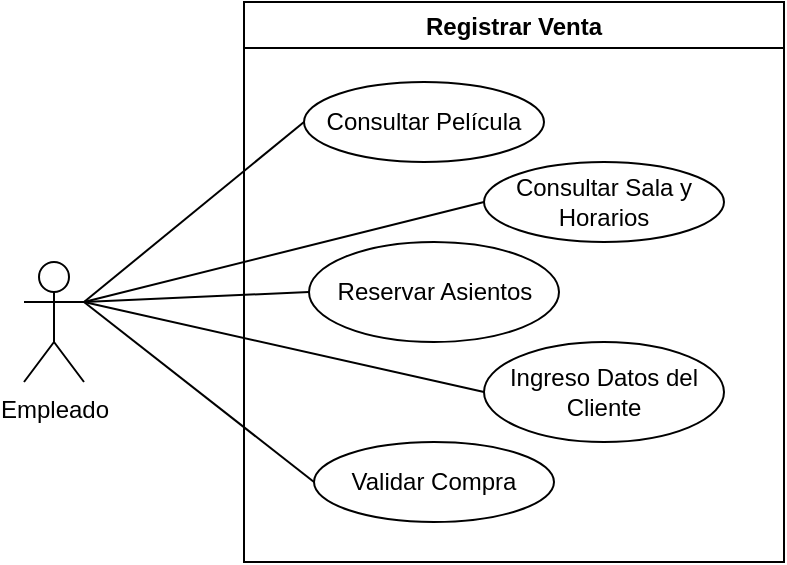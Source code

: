 <mxfile version="15.0.5" type="device"><diagram id="guWByKZM_eSRvb3-80Jh" name="Page-1"><mxGraphModel dx="1038" dy="521" grid="1" gridSize="10" guides="1" tooltips="1" connect="1" arrows="1" fold="1" page="1" pageScale="1" pageWidth="827" pageHeight="1169" math="0" shadow="0"><root><mxCell id="0"/><mxCell id="1" parent="0"/><mxCell id="5y7bRa2qWrNhH7966MTv-1" value="Registrar Venta" style="swimlane;" parent="1" vertex="1"><mxGeometry x="240" y="160" width="270" height="280" as="geometry"/></mxCell><mxCell id="5y7bRa2qWrNhH7966MTv-3" value="Consultar Película" style="ellipse;whiteSpace=wrap;html=1;" parent="5y7bRa2qWrNhH7966MTv-1" vertex="1"><mxGeometry x="30" y="40" width="120" height="40" as="geometry"/></mxCell><mxCell id="5y7bRa2qWrNhH7966MTv-4" value="Consultar Sala y Horarios" style="ellipse;whiteSpace=wrap;html=1;" parent="5y7bRa2qWrNhH7966MTv-1" vertex="1"><mxGeometry x="120" y="80" width="120" height="40" as="geometry"/></mxCell><mxCell id="5y7bRa2qWrNhH7966MTv-5" value="Reservar Asientos" style="ellipse;whiteSpace=wrap;html=1;" parent="5y7bRa2qWrNhH7966MTv-1" vertex="1"><mxGeometry x="32.5" y="120" width="125" height="50" as="geometry"/></mxCell><mxCell id="5y7bRa2qWrNhH7966MTv-7" value="Ingreso Datos del Cliente" style="ellipse;whiteSpace=wrap;html=1;" parent="5y7bRa2qWrNhH7966MTv-1" vertex="1"><mxGeometry x="120" y="170" width="120" height="50" as="geometry"/></mxCell><mxCell id="5y7bRa2qWrNhH7966MTv-9" value="Validar Compra" style="ellipse;whiteSpace=wrap;html=1;" parent="5y7bRa2qWrNhH7966MTv-1" vertex="1"><mxGeometry x="35" y="220" width="120" height="40" as="geometry"/></mxCell><mxCell id="5y7bRa2qWrNhH7966MTv-2" value="Empleado" style="shape=umlActor;verticalLabelPosition=bottom;verticalAlign=top;html=1;outlineConnect=0;" parent="1" vertex="1"><mxGeometry x="130" y="290" width="30" height="60" as="geometry"/></mxCell><mxCell id="5y7bRa2qWrNhH7966MTv-12" value="" style="endArrow=none;html=1;exitX=1;exitY=0.333;exitDx=0;exitDy=0;exitPerimeter=0;entryX=0;entryY=0.5;entryDx=0;entryDy=0;" parent="1" source="5y7bRa2qWrNhH7966MTv-2" target="5y7bRa2qWrNhH7966MTv-3" edge="1"><mxGeometry width="50" height="50" relative="1" as="geometry"><mxPoint x="390" y="250" as="sourcePoint"/><mxPoint x="440" y="200" as="targetPoint"/></mxGeometry></mxCell><mxCell id="5y7bRa2qWrNhH7966MTv-13" value="" style="endArrow=none;html=1;exitX=1;exitY=0.333;exitDx=0;exitDy=0;exitPerimeter=0;entryX=0;entryY=0.5;entryDx=0;entryDy=0;" parent="1" source="5y7bRa2qWrNhH7966MTv-2" target="5y7bRa2qWrNhH7966MTv-4" edge="1"><mxGeometry width="50" height="50" relative="1" as="geometry"><mxPoint x="390" y="250" as="sourcePoint"/><mxPoint x="440" y="200" as="targetPoint"/></mxGeometry></mxCell><mxCell id="5y7bRa2qWrNhH7966MTv-14" value="" style="endArrow=none;html=1;exitX=1;exitY=0.333;exitDx=0;exitDy=0;exitPerimeter=0;entryX=0;entryY=0.5;entryDx=0;entryDy=0;" parent="1" source="5y7bRa2qWrNhH7966MTv-2" target="5y7bRa2qWrNhH7966MTv-5" edge="1"><mxGeometry width="50" height="50" relative="1" as="geometry"><mxPoint x="390" y="250" as="sourcePoint"/><mxPoint x="440" y="200" as="targetPoint"/></mxGeometry></mxCell><mxCell id="5y7bRa2qWrNhH7966MTv-15" value="" style="endArrow=none;html=1;exitX=1;exitY=0.333;exitDx=0;exitDy=0;exitPerimeter=0;entryX=0;entryY=0.5;entryDx=0;entryDy=0;" parent="1" source="5y7bRa2qWrNhH7966MTv-2" target="5y7bRa2qWrNhH7966MTv-7" edge="1"><mxGeometry width="50" height="50" relative="1" as="geometry"><mxPoint x="390" y="250" as="sourcePoint"/><mxPoint x="440" y="200" as="targetPoint"/></mxGeometry></mxCell><mxCell id="5y7bRa2qWrNhH7966MTv-17" value="" style="endArrow=none;html=1;entryX=0;entryY=0.5;entryDx=0;entryDy=0;" parent="1" target="5y7bRa2qWrNhH7966MTv-9" edge="1"><mxGeometry width="50" height="50" relative="1" as="geometry"><mxPoint x="160" y="310" as="sourcePoint"/><mxPoint x="440" y="200" as="targetPoint"/></mxGeometry></mxCell></root></mxGraphModel></diagram></mxfile>